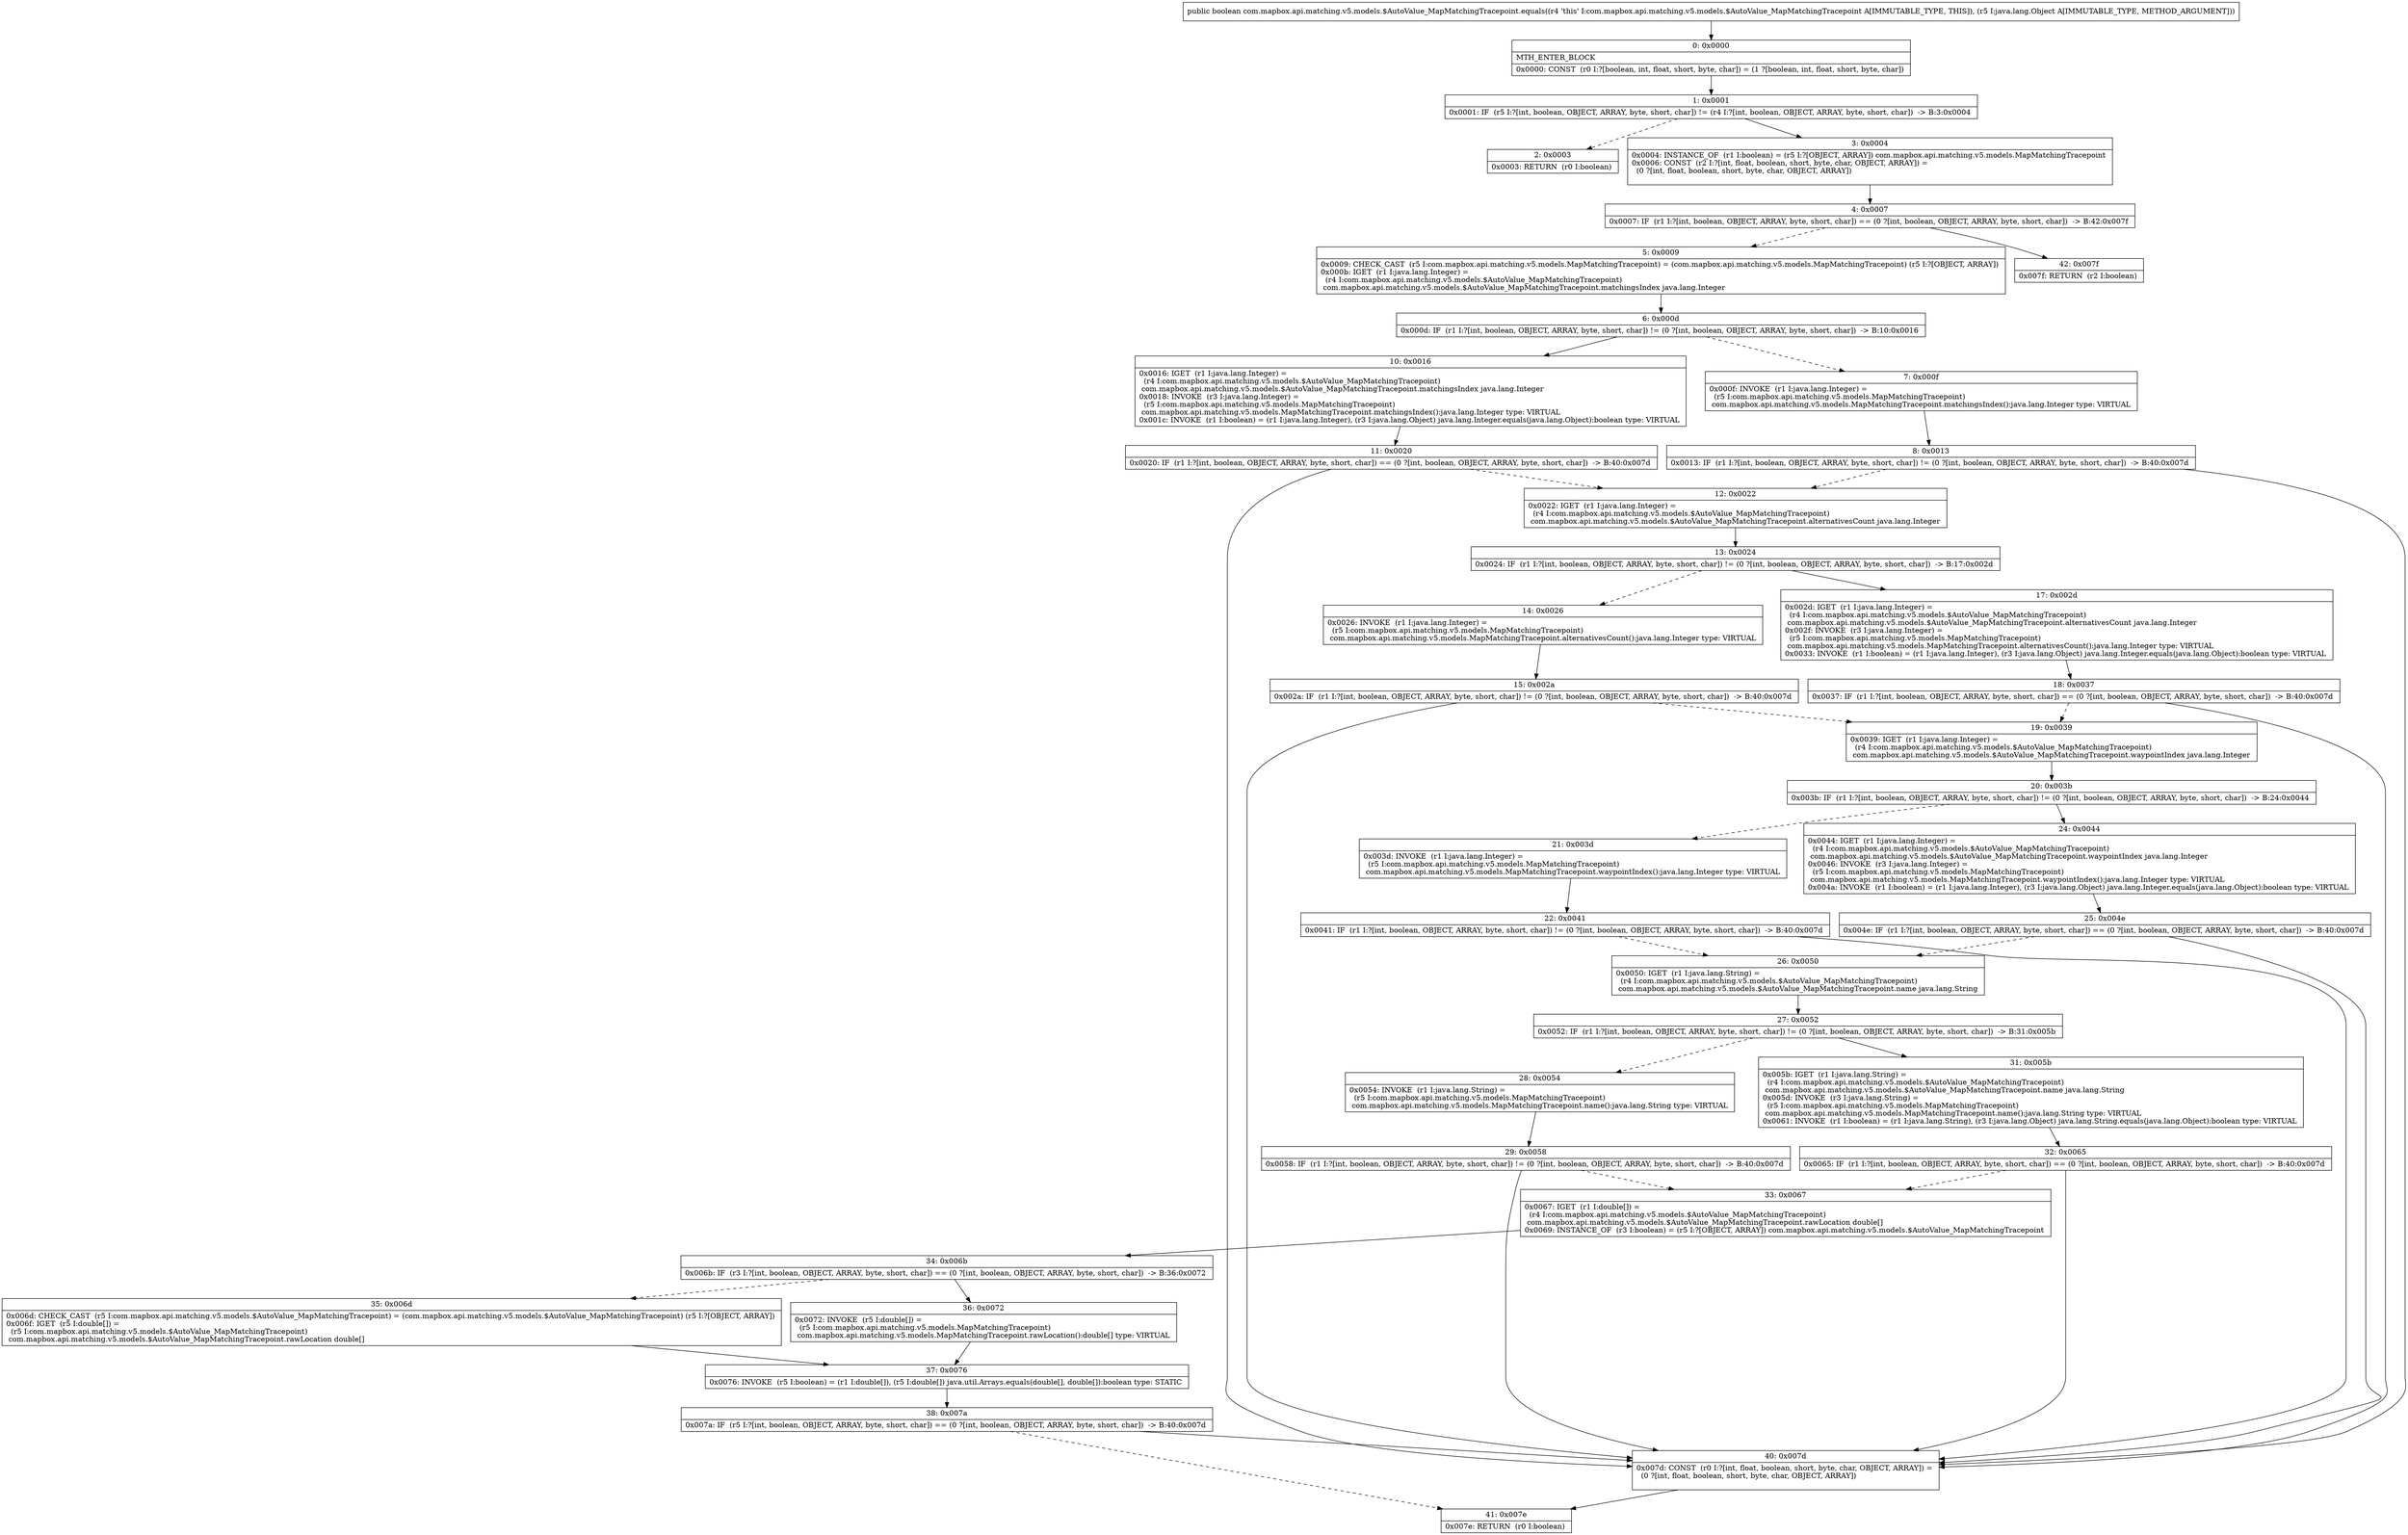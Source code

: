 digraph "CFG forcom.mapbox.api.matching.v5.models.$AutoValue_MapMatchingTracepoint.equals(Ljava\/lang\/Object;)Z" {
Node_0 [shape=record,label="{0\:\ 0x0000|MTH_ENTER_BLOCK\l|0x0000: CONST  (r0 I:?[boolean, int, float, short, byte, char]) = (1 ?[boolean, int, float, short, byte, char]) \l}"];
Node_1 [shape=record,label="{1\:\ 0x0001|0x0001: IF  (r5 I:?[int, boolean, OBJECT, ARRAY, byte, short, char]) != (r4 I:?[int, boolean, OBJECT, ARRAY, byte, short, char])  \-\> B:3:0x0004 \l}"];
Node_2 [shape=record,label="{2\:\ 0x0003|0x0003: RETURN  (r0 I:boolean) \l}"];
Node_3 [shape=record,label="{3\:\ 0x0004|0x0004: INSTANCE_OF  (r1 I:boolean) = (r5 I:?[OBJECT, ARRAY]) com.mapbox.api.matching.v5.models.MapMatchingTracepoint \l0x0006: CONST  (r2 I:?[int, float, boolean, short, byte, char, OBJECT, ARRAY]) = \l  (0 ?[int, float, boolean, short, byte, char, OBJECT, ARRAY])\l \l}"];
Node_4 [shape=record,label="{4\:\ 0x0007|0x0007: IF  (r1 I:?[int, boolean, OBJECT, ARRAY, byte, short, char]) == (0 ?[int, boolean, OBJECT, ARRAY, byte, short, char])  \-\> B:42:0x007f \l}"];
Node_5 [shape=record,label="{5\:\ 0x0009|0x0009: CHECK_CAST  (r5 I:com.mapbox.api.matching.v5.models.MapMatchingTracepoint) = (com.mapbox.api.matching.v5.models.MapMatchingTracepoint) (r5 I:?[OBJECT, ARRAY]) \l0x000b: IGET  (r1 I:java.lang.Integer) = \l  (r4 I:com.mapbox.api.matching.v5.models.$AutoValue_MapMatchingTracepoint)\l com.mapbox.api.matching.v5.models.$AutoValue_MapMatchingTracepoint.matchingsIndex java.lang.Integer \l}"];
Node_6 [shape=record,label="{6\:\ 0x000d|0x000d: IF  (r1 I:?[int, boolean, OBJECT, ARRAY, byte, short, char]) != (0 ?[int, boolean, OBJECT, ARRAY, byte, short, char])  \-\> B:10:0x0016 \l}"];
Node_7 [shape=record,label="{7\:\ 0x000f|0x000f: INVOKE  (r1 I:java.lang.Integer) = \l  (r5 I:com.mapbox.api.matching.v5.models.MapMatchingTracepoint)\l com.mapbox.api.matching.v5.models.MapMatchingTracepoint.matchingsIndex():java.lang.Integer type: VIRTUAL \l}"];
Node_8 [shape=record,label="{8\:\ 0x0013|0x0013: IF  (r1 I:?[int, boolean, OBJECT, ARRAY, byte, short, char]) != (0 ?[int, boolean, OBJECT, ARRAY, byte, short, char])  \-\> B:40:0x007d \l}"];
Node_10 [shape=record,label="{10\:\ 0x0016|0x0016: IGET  (r1 I:java.lang.Integer) = \l  (r4 I:com.mapbox.api.matching.v5.models.$AutoValue_MapMatchingTracepoint)\l com.mapbox.api.matching.v5.models.$AutoValue_MapMatchingTracepoint.matchingsIndex java.lang.Integer \l0x0018: INVOKE  (r3 I:java.lang.Integer) = \l  (r5 I:com.mapbox.api.matching.v5.models.MapMatchingTracepoint)\l com.mapbox.api.matching.v5.models.MapMatchingTracepoint.matchingsIndex():java.lang.Integer type: VIRTUAL \l0x001c: INVOKE  (r1 I:boolean) = (r1 I:java.lang.Integer), (r3 I:java.lang.Object) java.lang.Integer.equals(java.lang.Object):boolean type: VIRTUAL \l}"];
Node_11 [shape=record,label="{11\:\ 0x0020|0x0020: IF  (r1 I:?[int, boolean, OBJECT, ARRAY, byte, short, char]) == (0 ?[int, boolean, OBJECT, ARRAY, byte, short, char])  \-\> B:40:0x007d \l}"];
Node_12 [shape=record,label="{12\:\ 0x0022|0x0022: IGET  (r1 I:java.lang.Integer) = \l  (r4 I:com.mapbox.api.matching.v5.models.$AutoValue_MapMatchingTracepoint)\l com.mapbox.api.matching.v5.models.$AutoValue_MapMatchingTracepoint.alternativesCount java.lang.Integer \l}"];
Node_13 [shape=record,label="{13\:\ 0x0024|0x0024: IF  (r1 I:?[int, boolean, OBJECT, ARRAY, byte, short, char]) != (0 ?[int, boolean, OBJECT, ARRAY, byte, short, char])  \-\> B:17:0x002d \l}"];
Node_14 [shape=record,label="{14\:\ 0x0026|0x0026: INVOKE  (r1 I:java.lang.Integer) = \l  (r5 I:com.mapbox.api.matching.v5.models.MapMatchingTracepoint)\l com.mapbox.api.matching.v5.models.MapMatchingTracepoint.alternativesCount():java.lang.Integer type: VIRTUAL \l}"];
Node_15 [shape=record,label="{15\:\ 0x002a|0x002a: IF  (r1 I:?[int, boolean, OBJECT, ARRAY, byte, short, char]) != (0 ?[int, boolean, OBJECT, ARRAY, byte, short, char])  \-\> B:40:0x007d \l}"];
Node_17 [shape=record,label="{17\:\ 0x002d|0x002d: IGET  (r1 I:java.lang.Integer) = \l  (r4 I:com.mapbox.api.matching.v5.models.$AutoValue_MapMatchingTracepoint)\l com.mapbox.api.matching.v5.models.$AutoValue_MapMatchingTracepoint.alternativesCount java.lang.Integer \l0x002f: INVOKE  (r3 I:java.lang.Integer) = \l  (r5 I:com.mapbox.api.matching.v5.models.MapMatchingTracepoint)\l com.mapbox.api.matching.v5.models.MapMatchingTracepoint.alternativesCount():java.lang.Integer type: VIRTUAL \l0x0033: INVOKE  (r1 I:boolean) = (r1 I:java.lang.Integer), (r3 I:java.lang.Object) java.lang.Integer.equals(java.lang.Object):boolean type: VIRTUAL \l}"];
Node_18 [shape=record,label="{18\:\ 0x0037|0x0037: IF  (r1 I:?[int, boolean, OBJECT, ARRAY, byte, short, char]) == (0 ?[int, boolean, OBJECT, ARRAY, byte, short, char])  \-\> B:40:0x007d \l}"];
Node_19 [shape=record,label="{19\:\ 0x0039|0x0039: IGET  (r1 I:java.lang.Integer) = \l  (r4 I:com.mapbox.api.matching.v5.models.$AutoValue_MapMatchingTracepoint)\l com.mapbox.api.matching.v5.models.$AutoValue_MapMatchingTracepoint.waypointIndex java.lang.Integer \l}"];
Node_20 [shape=record,label="{20\:\ 0x003b|0x003b: IF  (r1 I:?[int, boolean, OBJECT, ARRAY, byte, short, char]) != (0 ?[int, boolean, OBJECT, ARRAY, byte, short, char])  \-\> B:24:0x0044 \l}"];
Node_21 [shape=record,label="{21\:\ 0x003d|0x003d: INVOKE  (r1 I:java.lang.Integer) = \l  (r5 I:com.mapbox.api.matching.v5.models.MapMatchingTracepoint)\l com.mapbox.api.matching.v5.models.MapMatchingTracepoint.waypointIndex():java.lang.Integer type: VIRTUAL \l}"];
Node_22 [shape=record,label="{22\:\ 0x0041|0x0041: IF  (r1 I:?[int, boolean, OBJECT, ARRAY, byte, short, char]) != (0 ?[int, boolean, OBJECT, ARRAY, byte, short, char])  \-\> B:40:0x007d \l}"];
Node_24 [shape=record,label="{24\:\ 0x0044|0x0044: IGET  (r1 I:java.lang.Integer) = \l  (r4 I:com.mapbox.api.matching.v5.models.$AutoValue_MapMatchingTracepoint)\l com.mapbox.api.matching.v5.models.$AutoValue_MapMatchingTracepoint.waypointIndex java.lang.Integer \l0x0046: INVOKE  (r3 I:java.lang.Integer) = \l  (r5 I:com.mapbox.api.matching.v5.models.MapMatchingTracepoint)\l com.mapbox.api.matching.v5.models.MapMatchingTracepoint.waypointIndex():java.lang.Integer type: VIRTUAL \l0x004a: INVOKE  (r1 I:boolean) = (r1 I:java.lang.Integer), (r3 I:java.lang.Object) java.lang.Integer.equals(java.lang.Object):boolean type: VIRTUAL \l}"];
Node_25 [shape=record,label="{25\:\ 0x004e|0x004e: IF  (r1 I:?[int, boolean, OBJECT, ARRAY, byte, short, char]) == (0 ?[int, boolean, OBJECT, ARRAY, byte, short, char])  \-\> B:40:0x007d \l}"];
Node_26 [shape=record,label="{26\:\ 0x0050|0x0050: IGET  (r1 I:java.lang.String) = \l  (r4 I:com.mapbox.api.matching.v5.models.$AutoValue_MapMatchingTracepoint)\l com.mapbox.api.matching.v5.models.$AutoValue_MapMatchingTracepoint.name java.lang.String \l}"];
Node_27 [shape=record,label="{27\:\ 0x0052|0x0052: IF  (r1 I:?[int, boolean, OBJECT, ARRAY, byte, short, char]) != (0 ?[int, boolean, OBJECT, ARRAY, byte, short, char])  \-\> B:31:0x005b \l}"];
Node_28 [shape=record,label="{28\:\ 0x0054|0x0054: INVOKE  (r1 I:java.lang.String) = \l  (r5 I:com.mapbox.api.matching.v5.models.MapMatchingTracepoint)\l com.mapbox.api.matching.v5.models.MapMatchingTracepoint.name():java.lang.String type: VIRTUAL \l}"];
Node_29 [shape=record,label="{29\:\ 0x0058|0x0058: IF  (r1 I:?[int, boolean, OBJECT, ARRAY, byte, short, char]) != (0 ?[int, boolean, OBJECT, ARRAY, byte, short, char])  \-\> B:40:0x007d \l}"];
Node_31 [shape=record,label="{31\:\ 0x005b|0x005b: IGET  (r1 I:java.lang.String) = \l  (r4 I:com.mapbox.api.matching.v5.models.$AutoValue_MapMatchingTracepoint)\l com.mapbox.api.matching.v5.models.$AutoValue_MapMatchingTracepoint.name java.lang.String \l0x005d: INVOKE  (r3 I:java.lang.String) = \l  (r5 I:com.mapbox.api.matching.v5.models.MapMatchingTracepoint)\l com.mapbox.api.matching.v5.models.MapMatchingTracepoint.name():java.lang.String type: VIRTUAL \l0x0061: INVOKE  (r1 I:boolean) = (r1 I:java.lang.String), (r3 I:java.lang.Object) java.lang.String.equals(java.lang.Object):boolean type: VIRTUAL \l}"];
Node_32 [shape=record,label="{32\:\ 0x0065|0x0065: IF  (r1 I:?[int, boolean, OBJECT, ARRAY, byte, short, char]) == (0 ?[int, boolean, OBJECT, ARRAY, byte, short, char])  \-\> B:40:0x007d \l}"];
Node_33 [shape=record,label="{33\:\ 0x0067|0x0067: IGET  (r1 I:double[]) = \l  (r4 I:com.mapbox.api.matching.v5.models.$AutoValue_MapMatchingTracepoint)\l com.mapbox.api.matching.v5.models.$AutoValue_MapMatchingTracepoint.rawLocation double[] \l0x0069: INSTANCE_OF  (r3 I:boolean) = (r5 I:?[OBJECT, ARRAY]) com.mapbox.api.matching.v5.models.$AutoValue_MapMatchingTracepoint \l}"];
Node_34 [shape=record,label="{34\:\ 0x006b|0x006b: IF  (r3 I:?[int, boolean, OBJECT, ARRAY, byte, short, char]) == (0 ?[int, boolean, OBJECT, ARRAY, byte, short, char])  \-\> B:36:0x0072 \l}"];
Node_35 [shape=record,label="{35\:\ 0x006d|0x006d: CHECK_CAST  (r5 I:com.mapbox.api.matching.v5.models.$AutoValue_MapMatchingTracepoint) = (com.mapbox.api.matching.v5.models.$AutoValue_MapMatchingTracepoint) (r5 I:?[OBJECT, ARRAY]) \l0x006f: IGET  (r5 I:double[]) = \l  (r5 I:com.mapbox.api.matching.v5.models.$AutoValue_MapMatchingTracepoint)\l com.mapbox.api.matching.v5.models.$AutoValue_MapMatchingTracepoint.rawLocation double[] \l}"];
Node_36 [shape=record,label="{36\:\ 0x0072|0x0072: INVOKE  (r5 I:double[]) = \l  (r5 I:com.mapbox.api.matching.v5.models.MapMatchingTracepoint)\l com.mapbox.api.matching.v5.models.MapMatchingTracepoint.rawLocation():double[] type: VIRTUAL \l}"];
Node_37 [shape=record,label="{37\:\ 0x0076|0x0076: INVOKE  (r5 I:boolean) = (r1 I:double[]), (r5 I:double[]) java.util.Arrays.equals(double[], double[]):boolean type: STATIC \l}"];
Node_38 [shape=record,label="{38\:\ 0x007a|0x007a: IF  (r5 I:?[int, boolean, OBJECT, ARRAY, byte, short, char]) == (0 ?[int, boolean, OBJECT, ARRAY, byte, short, char])  \-\> B:40:0x007d \l}"];
Node_40 [shape=record,label="{40\:\ 0x007d|0x007d: CONST  (r0 I:?[int, float, boolean, short, byte, char, OBJECT, ARRAY]) = \l  (0 ?[int, float, boolean, short, byte, char, OBJECT, ARRAY])\l \l}"];
Node_41 [shape=record,label="{41\:\ 0x007e|0x007e: RETURN  (r0 I:boolean) \l}"];
Node_42 [shape=record,label="{42\:\ 0x007f|0x007f: RETURN  (r2 I:boolean) \l}"];
MethodNode[shape=record,label="{public boolean com.mapbox.api.matching.v5.models.$AutoValue_MapMatchingTracepoint.equals((r4 'this' I:com.mapbox.api.matching.v5.models.$AutoValue_MapMatchingTracepoint A[IMMUTABLE_TYPE, THIS]), (r5 I:java.lang.Object A[IMMUTABLE_TYPE, METHOD_ARGUMENT])) }"];
MethodNode -> Node_0;
Node_0 -> Node_1;
Node_1 -> Node_2[style=dashed];
Node_1 -> Node_3;
Node_3 -> Node_4;
Node_4 -> Node_5[style=dashed];
Node_4 -> Node_42;
Node_5 -> Node_6;
Node_6 -> Node_7[style=dashed];
Node_6 -> Node_10;
Node_7 -> Node_8;
Node_8 -> Node_40;
Node_8 -> Node_12[style=dashed];
Node_10 -> Node_11;
Node_11 -> Node_12[style=dashed];
Node_11 -> Node_40;
Node_12 -> Node_13;
Node_13 -> Node_14[style=dashed];
Node_13 -> Node_17;
Node_14 -> Node_15;
Node_15 -> Node_40;
Node_15 -> Node_19[style=dashed];
Node_17 -> Node_18;
Node_18 -> Node_19[style=dashed];
Node_18 -> Node_40;
Node_19 -> Node_20;
Node_20 -> Node_21[style=dashed];
Node_20 -> Node_24;
Node_21 -> Node_22;
Node_22 -> Node_40;
Node_22 -> Node_26[style=dashed];
Node_24 -> Node_25;
Node_25 -> Node_26[style=dashed];
Node_25 -> Node_40;
Node_26 -> Node_27;
Node_27 -> Node_28[style=dashed];
Node_27 -> Node_31;
Node_28 -> Node_29;
Node_29 -> Node_40;
Node_29 -> Node_33[style=dashed];
Node_31 -> Node_32;
Node_32 -> Node_33[style=dashed];
Node_32 -> Node_40;
Node_33 -> Node_34;
Node_34 -> Node_35[style=dashed];
Node_34 -> Node_36;
Node_35 -> Node_37;
Node_36 -> Node_37;
Node_37 -> Node_38;
Node_38 -> Node_40;
Node_38 -> Node_41[style=dashed];
Node_40 -> Node_41;
}

